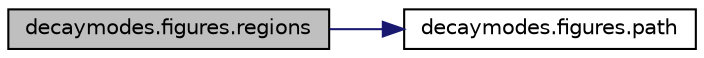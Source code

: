 digraph "decaymodes.figures.regions"
{
 // INTERACTIVE_SVG=YES
 // LATEX_PDF_SIZE
  edge [fontname="Helvetica",fontsize="10",labelfontname="Helvetica",labelfontsize="10"];
  node [fontname="Helvetica",fontsize="10",shape=record];
  rankdir="LR";
  Node1 [label="decaymodes.figures.regions",height=0.2,width=0.4,color="black", fillcolor="grey75", style="filled", fontcolor="black",tooltip=" "];
  Node1 -> Node2 [color="midnightblue",fontsize="10",style="solid",fontname="Helvetica"];
  Node2 [label="decaymodes.figures.path",height=0.2,width=0.4,color="black", fillcolor="white", style="filled",URL="$namespacedecaymodes_1_1figures.html#a696058314377fb034c6d1e4c71a9b73e",tooltip=" "];
}
